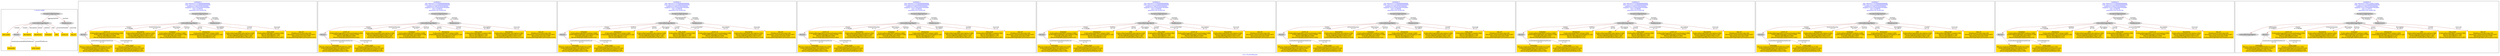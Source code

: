 digraph n0 {
fontcolor="blue"
remincross="true"
label="s12-s-19-artworks.json"
subgraph cluster_0 {
label="1-correct model"
n2[style="filled",color="white",fillcolor="lightgray",label="CulturalHeritageObject1"];
n3[shape="plaintext",style="filled",fillcolor="gold",label="date_made"];
n4[style="filled",color="white",fillcolor="lightgray",label="Person1"];
n5[shape="plaintext",style="filled",fillcolor="gold",label="description"];
n6[shape="plaintext",style="filled",fillcolor="gold",label="dimensions"];
n7[shape="plaintext",style="filled",fillcolor="gold",label="technique"];
n8[shape="plaintext",style="filled",fillcolor="gold",label="title"];
n9[shape="plaintext",style="filled",fillcolor="gold",label="access_id"];
n10[shape="plaintext",style="filled",fillcolor="gold",label="nationality"];
n11[shape="plaintext",style="filled",fillcolor="gold",label="artist_name"];
n12[style="filled",color="white",fillcolor="lightgray",label="EuropeanaAggregation1"];
n13[style="filled",color="white",fillcolor="lightgray",label="WebResource1"];
n14[shape="plaintext",style="filled",fillcolor="gold",label="img_url"];
}
subgraph cluster_1 {
label="candidate 0\nlink coherence:0.9166666666666666\nnode coherence:0.9166666666666666\nconfidence:0.6897870935580962\nmapping score:0.6465956978526987\ncost:110.98034\n-precision:0.92-recall:0.92"
n16[style="filled",color="white",fillcolor="lightgray",label="CulturalHeritageObject1"];
n17[style="filled",color="white",fillcolor="lightgray",label="Person1"];
n18[style="filled",color="white",fillcolor="lightgray",label="EuropeanaAggregation1"];
n19[style="filled",color="white",fillcolor="lightgray",label="WebResource1"];
n20[shape="plaintext",style="filled",fillcolor="gold",label="access_id\n[CulturalHeritageObject,accessionNumber,0.956]\n[CulturalHeritageObject,extent,0.036]\n[Person,dateOfDeath,0.006]\n[Person,biographicalInformation,0.002]"];
n21[shape="plaintext",style="filled",fillcolor="gold",label="nationality\n[Person,countryAssociatedWithThePerson,0.935]\n[CulturalHeritageObject,description,0.041]\n[CulturalHeritageObject,title,0.014]\n[Person,biographicalInformation,0.009]"];
n22[shape="plaintext",style="filled",fillcolor="gold",label="description\n[CulturalHeritageObject,description,0.592]\n[Person,biographicalInformation,0.362]\n[CulturalHeritageObject,title,0.027]\n[CulturalHeritageObject,provenance,0.019]"];
n23[shape="plaintext",style="filled",fillcolor="gold",label="technique\n[CulturalHeritageObject,medium,0.689]\n[CulturalHeritageObject,description,0.249]\n[Concept,prefLabel,0.032]\n[Person,biographicalInformation,0.03]"];
n24[shape="plaintext",style="filled",fillcolor="gold",label="artist_name\n[Person,nameOfThePerson,0.344]\n[CulturalHeritageObject,provenance,0.325]\n[Person,professionOrOccupation,0.274]\n[Document,columnSubClassOfLink,0.057]"];
n25[shape="plaintext",style="filled",fillcolor="gold",label="img_url\n[WebResource,classLink,0.89]\n[Document,columnSubClassOfLink,0.067]\n[Document,classLink,0.029]\n[CulturalHeritageObject,provenance,0.015]"];
n26[shape="plaintext",style="filled",fillcolor="gold",label="dimensions\n[CulturalHeritageObject,extent,0.669]\n[CulturalHeritageObject,accessionNumber,0.129]\n[Person,dateOfDeath,0.127]\n[Person,dateOfBirth,0.074]"];
n27[shape="plaintext",style="filled",fillcolor="gold",label="title\n[CulturalHeritageObject,description,0.548]\n[Person,biographicalInformation,0.223]\n[CulturalHeritageObject,title,0.128]\n[Document,columnSubClassOfLink,0.1]"];
n28[shape="plaintext",style="filled",fillcolor="gold",label="date_made\n[CulturalHeritageObject,created,0.584]\n[Person,dateOfDeath,0.162]\n[Person,dateOfBirth,0.157]\n[Person,biographicalInformation,0.097]"];
}
subgraph cluster_2 {
label="candidate 1\nlink coherence:0.9166666666666666\nnode coherence:0.9166666666666666\nconfidence:0.6897870935580962\nmapping score:0.6465956978526987\ncost:110.98034\n-precision:0.92-recall:0.92"
n30[style="filled",color="white",fillcolor="lightgray",label="CulturalHeritageObject1"];
n31[style="filled",color="white",fillcolor="lightgray",label="Person1"];
n32[style="filled",color="white",fillcolor="lightgray",label="EuropeanaAggregation1"];
n33[style="filled",color="white",fillcolor="lightgray",label="WebResource1"];
n34[shape="plaintext",style="filled",fillcolor="gold",label="access_id\n[CulturalHeritageObject,accessionNumber,0.956]\n[CulturalHeritageObject,extent,0.036]\n[Person,dateOfDeath,0.006]\n[Person,biographicalInformation,0.002]"];
n35[shape="plaintext",style="filled",fillcolor="gold",label="nationality\n[Person,countryAssociatedWithThePerson,0.935]\n[CulturalHeritageObject,description,0.041]\n[CulturalHeritageObject,title,0.014]\n[Person,biographicalInformation,0.009]"];
n36[shape="plaintext",style="filled",fillcolor="gold",label="title\n[CulturalHeritageObject,description,0.548]\n[Person,biographicalInformation,0.223]\n[CulturalHeritageObject,title,0.128]\n[Document,columnSubClassOfLink,0.1]"];
n37[shape="plaintext",style="filled",fillcolor="gold",label="technique\n[CulturalHeritageObject,medium,0.689]\n[CulturalHeritageObject,description,0.249]\n[Concept,prefLabel,0.032]\n[Person,biographicalInformation,0.03]"];
n38[shape="plaintext",style="filled",fillcolor="gold",label="artist_name\n[Person,nameOfThePerson,0.344]\n[CulturalHeritageObject,provenance,0.325]\n[Person,professionOrOccupation,0.274]\n[Document,columnSubClassOfLink,0.057]"];
n39[shape="plaintext",style="filled",fillcolor="gold",label="img_url\n[WebResource,classLink,0.89]\n[Document,columnSubClassOfLink,0.067]\n[Document,classLink,0.029]\n[CulturalHeritageObject,provenance,0.015]"];
n40[shape="plaintext",style="filled",fillcolor="gold",label="dimensions\n[CulturalHeritageObject,extent,0.669]\n[CulturalHeritageObject,accessionNumber,0.129]\n[Person,dateOfDeath,0.127]\n[Person,dateOfBirth,0.074]"];
n41[shape="plaintext",style="filled",fillcolor="gold",label="date_made\n[CulturalHeritageObject,created,0.584]\n[Person,dateOfDeath,0.162]\n[Person,dateOfBirth,0.157]\n[Person,biographicalInformation,0.097]"];
n42[shape="plaintext",style="filled",fillcolor="gold",label="description\n[CulturalHeritageObject,description,0.592]\n[Person,biographicalInformation,0.362]\n[CulturalHeritageObject,title,0.027]\n[CulturalHeritageObject,provenance,0.019]"];
}
subgraph cluster_3 {
label="candidate 2\nlink coherence:0.9166666666666666\nnode coherence:0.9166666666666666\nconfidence:0.6897870935580962\nmapping score:0.6465956978526987\ncost:110.98036\n-precision:0.92-recall:0.92"
n44[style="filled",color="white",fillcolor="lightgray",label="CulturalHeritageObject2"];
n45[style="filled",color="white",fillcolor="lightgray",label="Person1"];
n46[style="filled",color="white",fillcolor="lightgray",label="EuropeanaAggregation1"];
n47[style="filled",color="white",fillcolor="lightgray",label="WebResource1"];
n48[shape="plaintext",style="filled",fillcolor="gold",label="technique\n[CulturalHeritageObject,medium,0.689]\n[CulturalHeritageObject,description,0.249]\n[Concept,prefLabel,0.032]\n[Person,biographicalInformation,0.03]"];
n49[shape="plaintext",style="filled",fillcolor="gold",label="nationality\n[Person,countryAssociatedWithThePerson,0.935]\n[CulturalHeritageObject,description,0.041]\n[CulturalHeritageObject,title,0.014]\n[Person,biographicalInformation,0.009]"];
n50[shape="plaintext",style="filled",fillcolor="gold",label="dimensions\n[CulturalHeritageObject,extent,0.669]\n[CulturalHeritageObject,accessionNumber,0.129]\n[Person,dateOfDeath,0.127]\n[Person,dateOfBirth,0.074]"];
n51[shape="plaintext",style="filled",fillcolor="gold",label="title\n[CulturalHeritageObject,description,0.548]\n[Person,biographicalInformation,0.223]\n[CulturalHeritageObject,title,0.128]\n[Document,columnSubClassOfLink,0.1]"];
n52[shape="plaintext",style="filled",fillcolor="gold",label="date_made\n[CulturalHeritageObject,created,0.584]\n[Person,dateOfDeath,0.162]\n[Person,dateOfBirth,0.157]\n[Person,biographicalInformation,0.097]"];
n53[shape="plaintext",style="filled",fillcolor="gold",label="artist_name\n[Person,nameOfThePerson,0.344]\n[CulturalHeritageObject,provenance,0.325]\n[Person,professionOrOccupation,0.274]\n[Document,columnSubClassOfLink,0.057]"];
n54[shape="plaintext",style="filled",fillcolor="gold",label="img_url\n[WebResource,classLink,0.89]\n[Document,columnSubClassOfLink,0.067]\n[Document,classLink,0.029]\n[CulturalHeritageObject,provenance,0.015]"];
n55[shape="plaintext",style="filled",fillcolor="gold",label="access_id\n[CulturalHeritageObject,accessionNumber,0.956]\n[CulturalHeritageObject,extent,0.036]\n[Person,dateOfDeath,0.006]\n[Person,biographicalInformation,0.002]"];
n56[shape="plaintext",style="filled",fillcolor="gold",label="description\n[CulturalHeritageObject,description,0.592]\n[Person,biographicalInformation,0.362]\n[CulturalHeritageObject,title,0.027]\n[CulturalHeritageObject,provenance,0.019]"];
}
subgraph cluster_4 {
label="candidate 3\nlink coherence:0.9166666666666666\nnode coherence:0.9166666666666666\nconfidence:0.6897870935580962\nmapping score:0.6465956978526987\ncost:110.98044\n-precision:0.92-recall:0.92"
n58[style="filled",color="white",fillcolor="lightgray",label="CulturalHeritageObject1"];
n59[style="filled",color="white",fillcolor="lightgray",label="Person2"];
n60[style="filled",color="white",fillcolor="lightgray",label="EuropeanaAggregation1"];
n61[style="filled",color="white",fillcolor="lightgray",label="WebResource1"];
n62[shape="plaintext",style="filled",fillcolor="gold",label="access_id\n[CulturalHeritageObject,accessionNumber,0.956]\n[CulturalHeritageObject,extent,0.036]\n[Person,dateOfDeath,0.006]\n[Person,biographicalInformation,0.002]"];
n63[shape="plaintext",style="filled",fillcolor="gold",label="nationality\n[Person,countryAssociatedWithThePerson,0.935]\n[CulturalHeritageObject,description,0.041]\n[CulturalHeritageObject,title,0.014]\n[Person,biographicalInformation,0.009]"];
n64[shape="plaintext",style="filled",fillcolor="gold",label="artist_name\n[Person,nameOfThePerson,0.344]\n[CulturalHeritageObject,provenance,0.325]\n[Person,professionOrOccupation,0.274]\n[Document,columnSubClassOfLink,0.057]"];
n65[shape="plaintext",style="filled",fillcolor="gold",label="description\n[CulturalHeritageObject,description,0.592]\n[Person,biographicalInformation,0.362]\n[CulturalHeritageObject,title,0.027]\n[CulturalHeritageObject,provenance,0.019]"];
n66[shape="plaintext",style="filled",fillcolor="gold",label="technique\n[CulturalHeritageObject,medium,0.689]\n[CulturalHeritageObject,description,0.249]\n[Concept,prefLabel,0.032]\n[Person,biographicalInformation,0.03]"];
n67[shape="plaintext",style="filled",fillcolor="gold",label="img_url\n[WebResource,classLink,0.89]\n[Document,columnSubClassOfLink,0.067]\n[Document,classLink,0.029]\n[CulturalHeritageObject,provenance,0.015]"];
n68[shape="plaintext",style="filled",fillcolor="gold",label="dimensions\n[CulturalHeritageObject,extent,0.669]\n[CulturalHeritageObject,accessionNumber,0.129]\n[Person,dateOfDeath,0.127]\n[Person,dateOfBirth,0.074]"];
n69[shape="plaintext",style="filled",fillcolor="gold",label="title\n[CulturalHeritageObject,description,0.548]\n[Person,biographicalInformation,0.223]\n[CulturalHeritageObject,title,0.128]\n[Document,columnSubClassOfLink,0.1]"];
n70[shape="plaintext",style="filled",fillcolor="gold",label="date_made\n[CulturalHeritageObject,created,0.584]\n[Person,dateOfDeath,0.162]\n[Person,dateOfBirth,0.157]\n[Person,biographicalInformation,0.097]"];
}
subgraph cluster_5 {
label="candidate 4\nlink coherence:0.9166666666666666\nnode coherence:0.9166666666666666\nconfidence:0.6897870935580962\nmapping score:0.6465956978526987\ncost:110.98044\n-precision:0.92-recall:0.92"
n72[style="filled",color="white",fillcolor="lightgray",label="CulturalHeritageObject2"];
n73[style="filled",color="white",fillcolor="lightgray",label="Person2"];
n74[style="filled",color="white",fillcolor="lightgray",label="EuropeanaAggregation1"];
n75[style="filled",color="white",fillcolor="lightgray",label="WebResource1"];
n76[shape="plaintext",style="filled",fillcolor="gold",label="technique\n[CulturalHeritageObject,medium,0.689]\n[CulturalHeritageObject,description,0.249]\n[Concept,prefLabel,0.032]\n[Person,biographicalInformation,0.03]"];
n77[shape="plaintext",style="filled",fillcolor="gold",label="nationality\n[Person,countryAssociatedWithThePerson,0.935]\n[CulturalHeritageObject,description,0.041]\n[CulturalHeritageObject,title,0.014]\n[Person,biographicalInformation,0.009]"];
n78[shape="plaintext",style="filled",fillcolor="gold",label="artist_name\n[Person,nameOfThePerson,0.344]\n[CulturalHeritageObject,provenance,0.325]\n[Person,professionOrOccupation,0.274]\n[Document,columnSubClassOfLink,0.057]"];
n79[shape="plaintext",style="filled",fillcolor="gold",label="dimensions\n[CulturalHeritageObject,extent,0.669]\n[CulturalHeritageObject,accessionNumber,0.129]\n[Person,dateOfDeath,0.127]\n[Person,dateOfBirth,0.074]"];
n80[shape="plaintext",style="filled",fillcolor="gold",label="title\n[CulturalHeritageObject,description,0.548]\n[Person,biographicalInformation,0.223]\n[CulturalHeritageObject,title,0.128]\n[Document,columnSubClassOfLink,0.1]"];
n81[shape="plaintext",style="filled",fillcolor="gold",label="date_made\n[CulturalHeritageObject,created,0.584]\n[Person,dateOfDeath,0.162]\n[Person,dateOfBirth,0.157]\n[Person,biographicalInformation,0.097]"];
n82[shape="plaintext",style="filled",fillcolor="gold",label="img_url\n[WebResource,classLink,0.89]\n[Document,columnSubClassOfLink,0.067]\n[Document,classLink,0.029]\n[CulturalHeritageObject,provenance,0.015]"];
n83[shape="plaintext",style="filled",fillcolor="gold",label="access_id\n[CulturalHeritageObject,accessionNumber,0.956]\n[CulturalHeritageObject,extent,0.036]\n[Person,dateOfDeath,0.006]\n[Person,biographicalInformation,0.002]"];
n84[shape="plaintext",style="filled",fillcolor="gold",label="description\n[CulturalHeritageObject,description,0.592]\n[Person,biographicalInformation,0.362]\n[CulturalHeritageObject,title,0.027]\n[CulturalHeritageObject,provenance,0.019]"];
}
subgraph cluster_6 {
label="candidate 5\nlink coherence:0.9166666666666666\nnode coherence:0.9166666666666666\nconfidence:0.6897870935580962\nmapping score:0.6465956978526987\ncost:110.98066\n-precision:0.92-recall:0.92"
n86[style="filled",color="white",fillcolor="lightgray",label="CulturalHeritageObject1"];
n87[style="filled",color="white",fillcolor="lightgray",label="Person1"];
n88[style="filled",color="white",fillcolor="lightgray",label="EuropeanaAggregation1"];
n89[style="filled",color="white",fillcolor="lightgray",label="WebResource2"];
n90[shape="plaintext",style="filled",fillcolor="gold",label="access_id\n[CulturalHeritageObject,accessionNumber,0.956]\n[CulturalHeritageObject,extent,0.036]\n[Person,dateOfDeath,0.006]\n[Person,biographicalInformation,0.002]"];
n91[shape="plaintext",style="filled",fillcolor="gold",label="nationality\n[Person,countryAssociatedWithThePerson,0.935]\n[CulturalHeritageObject,description,0.041]\n[CulturalHeritageObject,title,0.014]\n[Person,biographicalInformation,0.009]"];
n92[shape="plaintext",style="filled",fillcolor="gold",label="description\n[CulturalHeritageObject,description,0.592]\n[Person,biographicalInformation,0.362]\n[CulturalHeritageObject,title,0.027]\n[CulturalHeritageObject,provenance,0.019]"];
n93[shape="plaintext",style="filled",fillcolor="gold",label="img_url\n[WebResource,classLink,0.89]\n[Document,columnSubClassOfLink,0.067]\n[Document,classLink,0.029]\n[CulturalHeritageObject,provenance,0.015]"];
n94[shape="plaintext",style="filled",fillcolor="gold",label="technique\n[CulturalHeritageObject,medium,0.689]\n[CulturalHeritageObject,description,0.249]\n[Concept,prefLabel,0.032]\n[Person,biographicalInformation,0.03]"];
n95[shape="plaintext",style="filled",fillcolor="gold",label="artist_name\n[Person,nameOfThePerson,0.344]\n[CulturalHeritageObject,provenance,0.325]\n[Person,professionOrOccupation,0.274]\n[Document,columnSubClassOfLink,0.057]"];
n96[shape="plaintext",style="filled",fillcolor="gold",label="dimensions\n[CulturalHeritageObject,extent,0.669]\n[CulturalHeritageObject,accessionNumber,0.129]\n[Person,dateOfDeath,0.127]\n[Person,dateOfBirth,0.074]"];
n97[shape="plaintext",style="filled",fillcolor="gold",label="title\n[CulturalHeritageObject,description,0.548]\n[Person,biographicalInformation,0.223]\n[CulturalHeritageObject,title,0.128]\n[Document,columnSubClassOfLink,0.1]"];
n98[shape="plaintext",style="filled",fillcolor="gold",label="date_made\n[CulturalHeritageObject,created,0.584]\n[Person,dateOfDeath,0.162]\n[Person,dateOfBirth,0.157]\n[Person,biographicalInformation,0.097]"];
}
subgraph cluster_7 {
label="candidate 6\nlink coherence:0.9166666666666666\nnode coherence:0.9166666666666666\nconfidence:0.6897870935580962\nmapping score:0.6465956978526987\ncost:110.98068\n-precision:0.92-recall:0.92"
n100[style="filled",color="white",fillcolor="lightgray",label="CulturalHeritageObject2"];
n101[style="filled",color="white",fillcolor="lightgray",label="Person1"];
n102[style="filled",color="white",fillcolor="lightgray",label="EuropeanaAggregation1"];
n103[style="filled",color="white",fillcolor="lightgray",label="WebResource2"];
n104[shape="plaintext",style="filled",fillcolor="gold",label="technique\n[CulturalHeritageObject,medium,0.689]\n[CulturalHeritageObject,description,0.249]\n[Concept,prefLabel,0.032]\n[Person,biographicalInformation,0.03]"];
n105[shape="plaintext",style="filled",fillcolor="gold",label="nationality\n[Person,countryAssociatedWithThePerson,0.935]\n[CulturalHeritageObject,description,0.041]\n[CulturalHeritageObject,title,0.014]\n[Person,biographicalInformation,0.009]"];
n106[shape="plaintext",style="filled",fillcolor="gold",label="dimensions\n[CulturalHeritageObject,extent,0.669]\n[CulturalHeritageObject,accessionNumber,0.129]\n[Person,dateOfDeath,0.127]\n[Person,dateOfBirth,0.074]"];
n107[shape="plaintext",style="filled",fillcolor="gold",label="title\n[CulturalHeritageObject,description,0.548]\n[Person,biographicalInformation,0.223]\n[CulturalHeritageObject,title,0.128]\n[Document,columnSubClassOfLink,0.1]"];
n108[shape="plaintext",style="filled",fillcolor="gold",label="date_made\n[CulturalHeritageObject,created,0.584]\n[Person,dateOfDeath,0.162]\n[Person,dateOfBirth,0.157]\n[Person,biographicalInformation,0.097]"];
n109[shape="plaintext",style="filled",fillcolor="gold",label="img_url\n[WebResource,classLink,0.89]\n[Document,columnSubClassOfLink,0.067]\n[Document,classLink,0.029]\n[CulturalHeritageObject,provenance,0.015]"];
n110[shape="plaintext",style="filled",fillcolor="gold",label="artist_name\n[Person,nameOfThePerson,0.344]\n[CulturalHeritageObject,provenance,0.325]\n[Person,professionOrOccupation,0.274]\n[Document,columnSubClassOfLink,0.057]"];
n111[shape="plaintext",style="filled",fillcolor="gold",label="access_id\n[CulturalHeritageObject,accessionNumber,0.956]\n[CulturalHeritageObject,extent,0.036]\n[Person,dateOfDeath,0.006]\n[Person,biographicalInformation,0.002]"];
n112[shape="plaintext",style="filled",fillcolor="gold",label="description\n[CulturalHeritageObject,description,0.592]\n[Person,biographicalInformation,0.362]\n[CulturalHeritageObject,title,0.027]\n[CulturalHeritageObject,provenance,0.019]"];
}
subgraph cluster_8 {
label="candidate 7\nlink coherence:0.9166666666666666\nnode coherence:0.9166666666666666\nconfidence:0.6897870935580962\nmapping score:0.6465956978526987\ncost:110.98076\n-precision:0.92-recall:0.92"
n114[style="filled",color="white",fillcolor="lightgray",label="CulturalHeritageObject1"];
n115[style="filled",color="white",fillcolor="lightgray",label="Person2"];
n116[style="filled",color="white",fillcolor="lightgray",label="EuropeanaAggregation1"];
n117[style="filled",color="white",fillcolor="lightgray",label="WebResource2"];
n118[shape="plaintext",style="filled",fillcolor="gold",label="access_id\n[CulturalHeritageObject,accessionNumber,0.956]\n[CulturalHeritageObject,extent,0.036]\n[Person,dateOfDeath,0.006]\n[Person,biographicalInformation,0.002]"];
n119[shape="plaintext",style="filled",fillcolor="gold",label="nationality\n[Person,countryAssociatedWithThePerson,0.935]\n[CulturalHeritageObject,description,0.041]\n[CulturalHeritageObject,title,0.014]\n[Person,biographicalInformation,0.009]"];
n120[shape="plaintext",style="filled",fillcolor="gold",label="artist_name\n[Person,nameOfThePerson,0.344]\n[CulturalHeritageObject,provenance,0.325]\n[Person,professionOrOccupation,0.274]\n[Document,columnSubClassOfLink,0.057]"];
n121[shape="plaintext",style="filled",fillcolor="gold",label="description\n[CulturalHeritageObject,description,0.592]\n[Person,biographicalInformation,0.362]\n[CulturalHeritageObject,title,0.027]\n[CulturalHeritageObject,provenance,0.019]"];
n122[shape="plaintext",style="filled",fillcolor="gold",label="img_url\n[WebResource,classLink,0.89]\n[Document,columnSubClassOfLink,0.067]\n[Document,classLink,0.029]\n[CulturalHeritageObject,provenance,0.015]"];
n123[shape="plaintext",style="filled",fillcolor="gold",label="technique\n[CulturalHeritageObject,medium,0.689]\n[CulturalHeritageObject,description,0.249]\n[Concept,prefLabel,0.032]\n[Person,biographicalInformation,0.03]"];
n124[shape="plaintext",style="filled",fillcolor="gold",label="dimensions\n[CulturalHeritageObject,extent,0.669]\n[CulturalHeritageObject,accessionNumber,0.129]\n[Person,dateOfDeath,0.127]\n[Person,dateOfBirth,0.074]"];
n125[shape="plaintext",style="filled",fillcolor="gold",label="title\n[CulturalHeritageObject,description,0.548]\n[Person,biographicalInformation,0.223]\n[CulturalHeritageObject,title,0.128]\n[Document,columnSubClassOfLink,0.1]"];
n126[shape="plaintext",style="filled",fillcolor="gold",label="date_made\n[CulturalHeritageObject,created,0.584]\n[Person,dateOfDeath,0.162]\n[Person,dateOfBirth,0.157]\n[Person,biographicalInformation,0.097]"];
}
subgraph cluster_9 {
label="candidate 8\nlink coherence:0.9166666666666666\nnode coherence:0.9166666666666666\nconfidence:0.6897870935580962\nmapping score:0.6465956978526987\ncost:110.98076\n-precision:0.92-recall:0.92"
n128[style="filled",color="white",fillcolor="lightgray",label="CulturalHeritageObject2"];
n129[style="filled",color="white",fillcolor="lightgray",label="Person2"];
n130[style="filled",color="white",fillcolor="lightgray",label="EuropeanaAggregation1"];
n131[style="filled",color="white",fillcolor="lightgray",label="WebResource2"];
n132[shape="plaintext",style="filled",fillcolor="gold",label="technique\n[CulturalHeritageObject,medium,0.689]\n[CulturalHeritageObject,description,0.249]\n[Concept,prefLabel,0.032]\n[Person,biographicalInformation,0.03]"];
n133[shape="plaintext",style="filled",fillcolor="gold",label="nationality\n[Person,countryAssociatedWithThePerson,0.935]\n[CulturalHeritageObject,description,0.041]\n[CulturalHeritageObject,title,0.014]\n[Person,biographicalInformation,0.009]"];
n134[shape="plaintext",style="filled",fillcolor="gold",label="artist_name\n[Person,nameOfThePerson,0.344]\n[CulturalHeritageObject,provenance,0.325]\n[Person,professionOrOccupation,0.274]\n[Document,columnSubClassOfLink,0.057]"];
n135[shape="plaintext",style="filled",fillcolor="gold",label="dimensions\n[CulturalHeritageObject,extent,0.669]\n[CulturalHeritageObject,accessionNumber,0.129]\n[Person,dateOfDeath,0.127]\n[Person,dateOfBirth,0.074]"];
n136[shape="plaintext",style="filled",fillcolor="gold",label="title\n[CulturalHeritageObject,description,0.548]\n[Person,biographicalInformation,0.223]\n[CulturalHeritageObject,title,0.128]\n[Document,columnSubClassOfLink,0.1]"];
n137[shape="plaintext",style="filled",fillcolor="gold",label="date_made\n[CulturalHeritageObject,created,0.584]\n[Person,dateOfDeath,0.162]\n[Person,dateOfBirth,0.157]\n[Person,biographicalInformation,0.097]"];
n138[shape="plaintext",style="filled",fillcolor="gold",label="img_url\n[WebResource,classLink,0.89]\n[Document,columnSubClassOfLink,0.067]\n[Document,classLink,0.029]\n[CulturalHeritageObject,provenance,0.015]"];
n139[shape="plaintext",style="filled",fillcolor="gold",label="access_id\n[CulturalHeritageObject,accessionNumber,0.956]\n[CulturalHeritageObject,extent,0.036]\n[Person,dateOfDeath,0.006]\n[Person,biographicalInformation,0.002]"];
n140[shape="plaintext",style="filled",fillcolor="gold",label="description\n[CulturalHeritageObject,description,0.592]\n[Person,biographicalInformation,0.362]\n[CulturalHeritageObject,title,0.027]\n[CulturalHeritageObject,provenance,0.019]"];
}
subgraph cluster_10 {
label="candidate 9\nlink coherence:0.8461538461538461\nnode coherence:0.9166666666666666\nconfidence:0.6897870935580962\nmapping score:0.6465956978526987\ncost:111.97611\n-precision:0.85-recall:0.92"
n142[style="filled",color="white",fillcolor="lightgray",label="CulturalHeritageObject1"];
n143[style="filled",color="white",fillcolor="lightgray",label="CulturalHeritageObject2"];
n144[style="filled",color="white",fillcolor="lightgray",label="Person1"];
n145[style="filled",color="white",fillcolor="lightgray",label="EuropeanaAggregation1"];
n146[style="filled",color="white",fillcolor="lightgray",label="WebResource1"];
n147[shape="plaintext",style="filled",fillcolor="gold",label="access_id\n[CulturalHeritageObject,accessionNumber,0.956]\n[CulturalHeritageObject,extent,0.036]\n[Person,dateOfDeath,0.006]\n[Person,biographicalInformation,0.002]"];
n148[shape="plaintext",style="filled",fillcolor="gold",label="nationality\n[Person,countryAssociatedWithThePerson,0.935]\n[CulturalHeritageObject,description,0.041]\n[CulturalHeritageObject,title,0.014]\n[Person,biographicalInformation,0.009]"];
n149[shape="plaintext",style="filled",fillcolor="gold",label="description\n[CulturalHeritageObject,description,0.592]\n[Person,biographicalInformation,0.362]\n[CulturalHeritageObject,title,0.027]\n[CulturalHeritageObject,provenance,0.019]"];
n150[shape="plaintext",style="filled",fillcolor="gold",label="technique\n[CulturalHeritageObject,medium,0.689]\n[CulturalHeritageObject,description,0.249]\n[Concept,prefLabel,0.032]\n[Person,biographicalInformation,0.03]"];
n151[shape="plaintext",style="filled",fillcolor="gold",label="artist_name\n[Person,nameOfThePerson,0.344]\n[CulturalHeritageObject,provenance,0.325]\n[Person,professionOrOccupation,0.274]\n[Document,columnSubClassOfLink,0.057]"];
n152[shape="plaintext",style="filled",fillcolor="gold",label="img_url\n[WebResource,classLink,0.89]\n[Document,columnSubClassOfLink,0.067]\n[Document,classLink,0.029]\n[CulturalHeritageObject,provenance,0.015]"];
n153[shape="plaintext",style="filled",fillcolor="gold",label="dimensions\n[CulturalHeritageObject,extent,0.669]\n[CulturalHeritageObject,accessionNumber,0.129]\n[Person,dateOfDeath,0.127]\n[Person,dateOfBirth,0.074]"];
n154[shape="plaintext",style="filled",fillcolor="gold",label="title\n[CulturalHeritageObject,description,0.548]\n[Person,biographicalInformation,0.223]\n[CulturalHeritageObject,title,0.128]\n[Document,columnSubClassOfLink,0.1]"];
n155[shape="plaintext",style="filled",fillcolor="gold",label="date_made\n[CulturalHeritageObject,created,0.584]\n[Person,dateOfDeath,0.162]\n[Person,dateOfBirth,0.157]\n[Person,biographicalInformation,0.097]"];
}
n2 -> n3[color="brown",fontcolor="black",label="created"]
n2 -> n4[color="brown",fontcolor="black",label="creator"]
n2 -> n5[color="brown",fontcolor="black",label="description"]
n2 -> n6[color="brown",fontcolor="black",label="extent"]
n2 -> n7[color="brown",fontcolor="black",label="medium"]
n2 -> n8[color="brown",fontcolor="black",label="title"]
n2 -> n9[color="brown",fontcolor="black",label="accessionNumber"]
n4 -> n10[color="brown",fontcolor="black",label="countryAssociatedWithThePerson"]
n4 -> n11[color="brown",fontcolor="black",label="nameOfThePerson"]
n12 -> n2[color="brown",fontcolor="black",label="aggregatedCHO"]
n12 -> n13[color="brown",fontcolor="black",label="hasView"]
n13 -> n14[color="brown",fontcolor="black",label="classLink"]
n16 -> n17[color="brown",fontcolor="black",label="creator\nw=0.99288"]
n18 -> n16[color="brown",fontcolor="black",label="aggregatedCHO\nw=0.99393"]
n18 -> n19[color="brown",fontcolor="black",label="hasView\nw=0.99353"]
n16 -> n20[color="brown",fontcolor="black",label="accessionNumber\nw=1.0"]
n17 -> n21[color="brown",fontcolor="black",label="countryAssociatedWithThePerson\nw=1.0"]
n16 -> n22[color="brown",fontcolor="black",label="description\nw=1.0"]
n16 -> n23[color="brown",fontcolor="black",label="medium\nw=1.0"]
n17 -> n24[color="brown",fontcolor="black",label="nameOfThePerson\nw=1.0"]
n19 -> n25[color="brown",fontcolor="black",label="classLink\nw=1.0"]
n16 -> n26[color="brown",fontcolor="black",label="extent\nw=1.0"]
n16 -> n27[color="brown",fontcolor="black",label="description\nw=100.0"]
n16 -> n28[color="brown",fontcolor="black",label="created\nw=1.0"]
n30 -> n31[color="brown",fontcolor="black",label="creator\nw=0.99288"]
n32 -> n30[color="brown",fontcolor="black",label="aggregatedCHO\nw=0.99393"]
n32 -> n33[color="brown",fontcolor="black",label="hasView\nw=0.99353"]
n30 -> n34[color="brown",fontcolor="black",label="accessionNumber\nw=1.0"]
n31 -> n35[color="brown",fontcolor="black",label="countryAssociatedWithThePerson\nw=1.0"]
n30 -> n36[color="brown",fontcolor="black",label="description\nw=1.0"]
n30 -> n37[color="brown",fontcolor="black",label="medium\nw=1.0"]
n31 -> n38[color="brown",fontcolor="black",label="nameOfThePerson\nw=1.0"]
n33 -> n39[color="brown",fontcolor="black",label="classLink\nw=1.0"]
n30 -> n40[color="brown",fontcolor="black",label="extent\nw=1.0"]
n30 -> n41[color="brown",fontcolor="black",label="created\nw=1.0"]
n30 -> n42[color="brown",fontcolor="black",label="description\nw=100.0"]
n44 -> n45[color="brown",fontcolor="black",label="creator\nw=0.9929"]
n46 -> n44[color="brown",fontcolor="black",label="aggregatedCHO\nw=0.99393"]
n46 -> n47[color="brown",fontcolor="black",label="hasView\nw=0.99353"]
n44 -> n48[color="brown",fontcolor="black",label="medium\nw=1.0"]
n45 -> n49[color="brown",fontcolor="black",label="countryAssociatedWithThePerson\nw=1.0"]
n44 -> n50[color="brown",fontcolor="black",label="extent\nw=1.0"]
n44 -> n51[color="brown",fontcolor="black",label="description\nw=100.0"]
n44 -> n52[color="brown",fontcolor="black",label="created\nw=1.0"]
n45 -> n53[color="brown",fontcolor="black",label="nameOfThePerson\nw=1.0"]
n47 -> n54[color="brown",fontcolor="black",label="classLink\nw=1.0"]
n44 -> n55[color="brown",fontcolor="black",label="accessionNumber\nw=1.0"]
n44 -> n56[color="brown",fontcolor="black",label="description\nw=1.0"]
n58 -> n59[color="brown",fontcolor="black",label="creator\nw=0.99298"]
n60 -> n58[color="brown",fontcolor="black",label="aggregatedCHO\nw=0.99393"]
n60 -> n61[color="brown",fontcolor="black",label="hasView\nw=0.99353"]
n58 -> n62[color="brown",fontcolor="black",label="accessionNumber\nw=1.0"]
n59 -> n63[color="brown",fontcolor="black",label="countryAssociatedWithThePerson\nw=1.0"]
n59 -> n64[color="brown",fontcolor="black",label="nameOfThePerson\nw=1.0"]
n58 -> n65[color="brown",fontcolor="black",label="description\nw=1.0"]
n58 -> n66[color="brown",fontcolor="black",label="medium\nw=1.0"]
n61 -> n67[color="brown",fontcolor="black",label="classLink\nw=1.0"]
n58 -> n68[color="brown",fontcolor="black",label="extent\nw=1.0"]
n58 -> n69[color="brown",fontcolor="black",label="description\nw=100.0"]
n58 -> n70[color="brown",fontcolor="black",label="created\nw=1.0"]
n72 -> n73[color="brown",fontcolor="black",label="creator\nw=0.99298"]
n74 -> n72[color="brown",fontcolor="black",label="aggregatedCHO\nw=0.99393"]
n74 -> n75[color="brown",fontcolor="black",label="hasView\nw=0.99353"]
n72 -> n76[color="brown",fontcolor="black",label="medium\nw=1.0"]
n73 -> n77[color="brown",fontcolor="black",label="countryAssociatedWithThePerson\nw=1.0"]
n73 -> n78[color="brown",fontcolor="black",label="nameOfThePerson\nw=1.0"]
n72 -> n79[color="brown",fontcolor="black",label="extent\nw=1.0"]
n72 -> n80[color="brown",fontcolor="black",label="description\nw=100.0"]
n72 -> n81[color="brown",fontcolor="black",label="created\nw=1.0"]
n75 -> n82[color="brown",fontcolor="black",label="classLink\nw=1.0"]
n72 -> n83[color="brown",fontcolor="black",label="accessionNumber\nw=1.0"]
n72 -> n84[color="brown",fontcolor="black",label="description\nw=1.0"]
n86 -> n87[color="brown",fontcolor="black",label="creator\nw=0.99288"]
n88 -> n86[color="brown",fontcolor="black",label="aggregatedCHO\nw=0.99393"]
n88 -> n89[color="brown",fontcolor="black",label="hasView\nw=0.99385"]
n86 -> n90[color="brown",fontcolor="black",label="accessionNumber\nw=1.0"]
n87 -> n91[color="brown",fontcolor="black",label="countryAssociatedWithThePerson\nw=1.0"]
n86 -> n92[color="brown",fontcolor="black",label="description\nw=1.0"]
n89 -> n93[color="brown",fontcolor="black",label="classLink\nw=1.0"]
n86 -> n94[color="brown",fontcolor="black",label="medium\nw=1.0"]
n87 -> n95[color="brown",fontcolor="black",label="nameOfThePerson\nw=1.0"]
n86 -> n96[color="brown",fontcolor="black",label="extent\nw=1.0"]
n86 -> n97[color="brown",fontcolor="black",label="description\nw=100.0"]
n86 -> n98[color="brown",fontcolor="black",label="created\nw=1.0"]
n100 -> n101[color="brown",fontcolor="black",label="creator\nw=0.9929"]
n102 -> n100[color="brown",fontcolor="black",label="aggregatedCHO\nw=0.99393"]
n102 -> n103[color="brown",fontcolor="black",label="hasView\nw=0.99385"]
n100 -> n104[color="brown",fontcolor="black",label="medium\nw=1.0"]
n101 -> n105[color="brown",fontcolor="black",label="countryAssociatedWithThePerson\nw=1.0"]
n100 -> n106[color="brown",fontcolor="black",label="extent\nw=1.0"]
n100 -> n107[color="brown",fontcolor="black",label="description\nw=100.0"]
n100 -> n108[color="brown",fontcolor="black",label="created\nw=1.0"]
n103 -> n109[color="brown",fontcolor="black",label="classLink\nw=1.0"]
n101 -> n110[color="brown",fontcolor="black",label="nameOfThePerson\nw=1.0"]
n100 -> n111[color="brown",fontcolor="black",label="accessionNumber\nw=1.0"]
n100 -> n112[color="brown",fontcolor="black",label="description\nw=1.0"]
n114 -> n115[color="brown",fontcolor="black",label="creator\nw=0.99298"]
n116 -> n114[color="brown",fontcolor="black",label="aggregatedCHO\nw=0.99393"]
n116 -> n117[color="brown",fontcolor="black",label="hasView\nw=0.99385"]
n114 -> n118[color="brown",fontcolor="black",label="accessionNumber\nw=1.0"]
n115 -> n119[color="brown",fontcolor="black",label="countryAssociatedWithThePerson\nw=1.0"]
n115 -> n120[color="brown",fontcolor="black",label="nameOfThePerson\nw=1.0"]
n114 -> n121[color="brown",fontcolor="black",label="description\nw=1.0"]
n117 -> n122[color="brown",fontcolor="black",label="classLink\nw=1.0"]
n114 -> n123[color="brown",fontcolor="black",label="medium\nw=1.0"]
n114 -> n124[color="brown",fontcolor="black",label="extent\nw=1.0"]
n114 -> n125[color="brown",fontcolor="black",label="description\nw=100.0"]
n114 -> n126[color="brown",fontcolor="black",label="created\nw=1.0"]
n128 -> n129[color="brown",fontcolor="black",label="creator\nw=0.99298"]
n130 -> n128[color="brown",fontcolor="black",label="aggregatedCHO\nw=0.99393"]
n130 -> n131[color="brown",fontcolor="black",label="hasView\nw=0.99385"]
n128 -> n132[color="brown",fontcolor="black",label="medium\nw=1.0"]
n129 -> n133[color="brown",fontcolor="black",label="countryAssociatedWithThePerson\nw=1.0"]
n129 -> n134[color="brown",fontcolor="black",label="nameOfThePerson\nw=1.0"]
n128 -> n135[color="brown",fontcolor="black",label="extent\nw=1.0"]
n128 -> n136[color="brown",fontcolor="black",label="description\nw=100.0"]
n128 -> n137[color="brown",fontcolor="black",label="created\nw=1.0"]
n131 -> n138[color="brown",fontcolor="black",label="classLink\nw=1.0"]
n128 -> n139[color="brown",fontcolor="black",label="accessionNumber\nw=1.0"]
n128 -> n140[color="brown",fontcolor="black",label="description\nw=1.0"]
n142 -> n143[color="brown",fontcolor="black",label="isRelatedTo\nw=0.99577"]
n142 -> n144[color="brown",fontcolor="black",label="creator\nw=0.99288"]
n145 -> n142[color="brown",fontcolor="black",label="aggregatedCHO\nw=0.99393"]
n145 -> n146[color="brown",fontcolor="black",label="hasView\nw=0.99353"]
n142 -> n147[color="brown",fontcolor="black",label="accessionNumber\nw=1.0"]
n144 -> n148[color="brown",fontcolor="black",label="countryAssociatedWithThePerson\nw=1.0"]
n142 -> n149[color="brown",fontcolor="black",label="description\nw=1.0"]
n142 -> n150[color="brown",fontcolor="black",label="medium\nw=1.0"]
n144 -> n151[color="brown",fontcolor="black",label="nameOfThePerson\nw=1.0"]
n146 -> n152[color="brown",fontcolor="black",label="classLink\nw=1.0"]
n142 -> n153[color="brown",fontcolor="black",label="extent\nw=1.0"]
n142 -> n154[color="brown",fontcolor="black",label="description\nw=100.0"]
n142 -> n155[color="brown",fontcolor="black",label="created\nw=1.0"]
}
